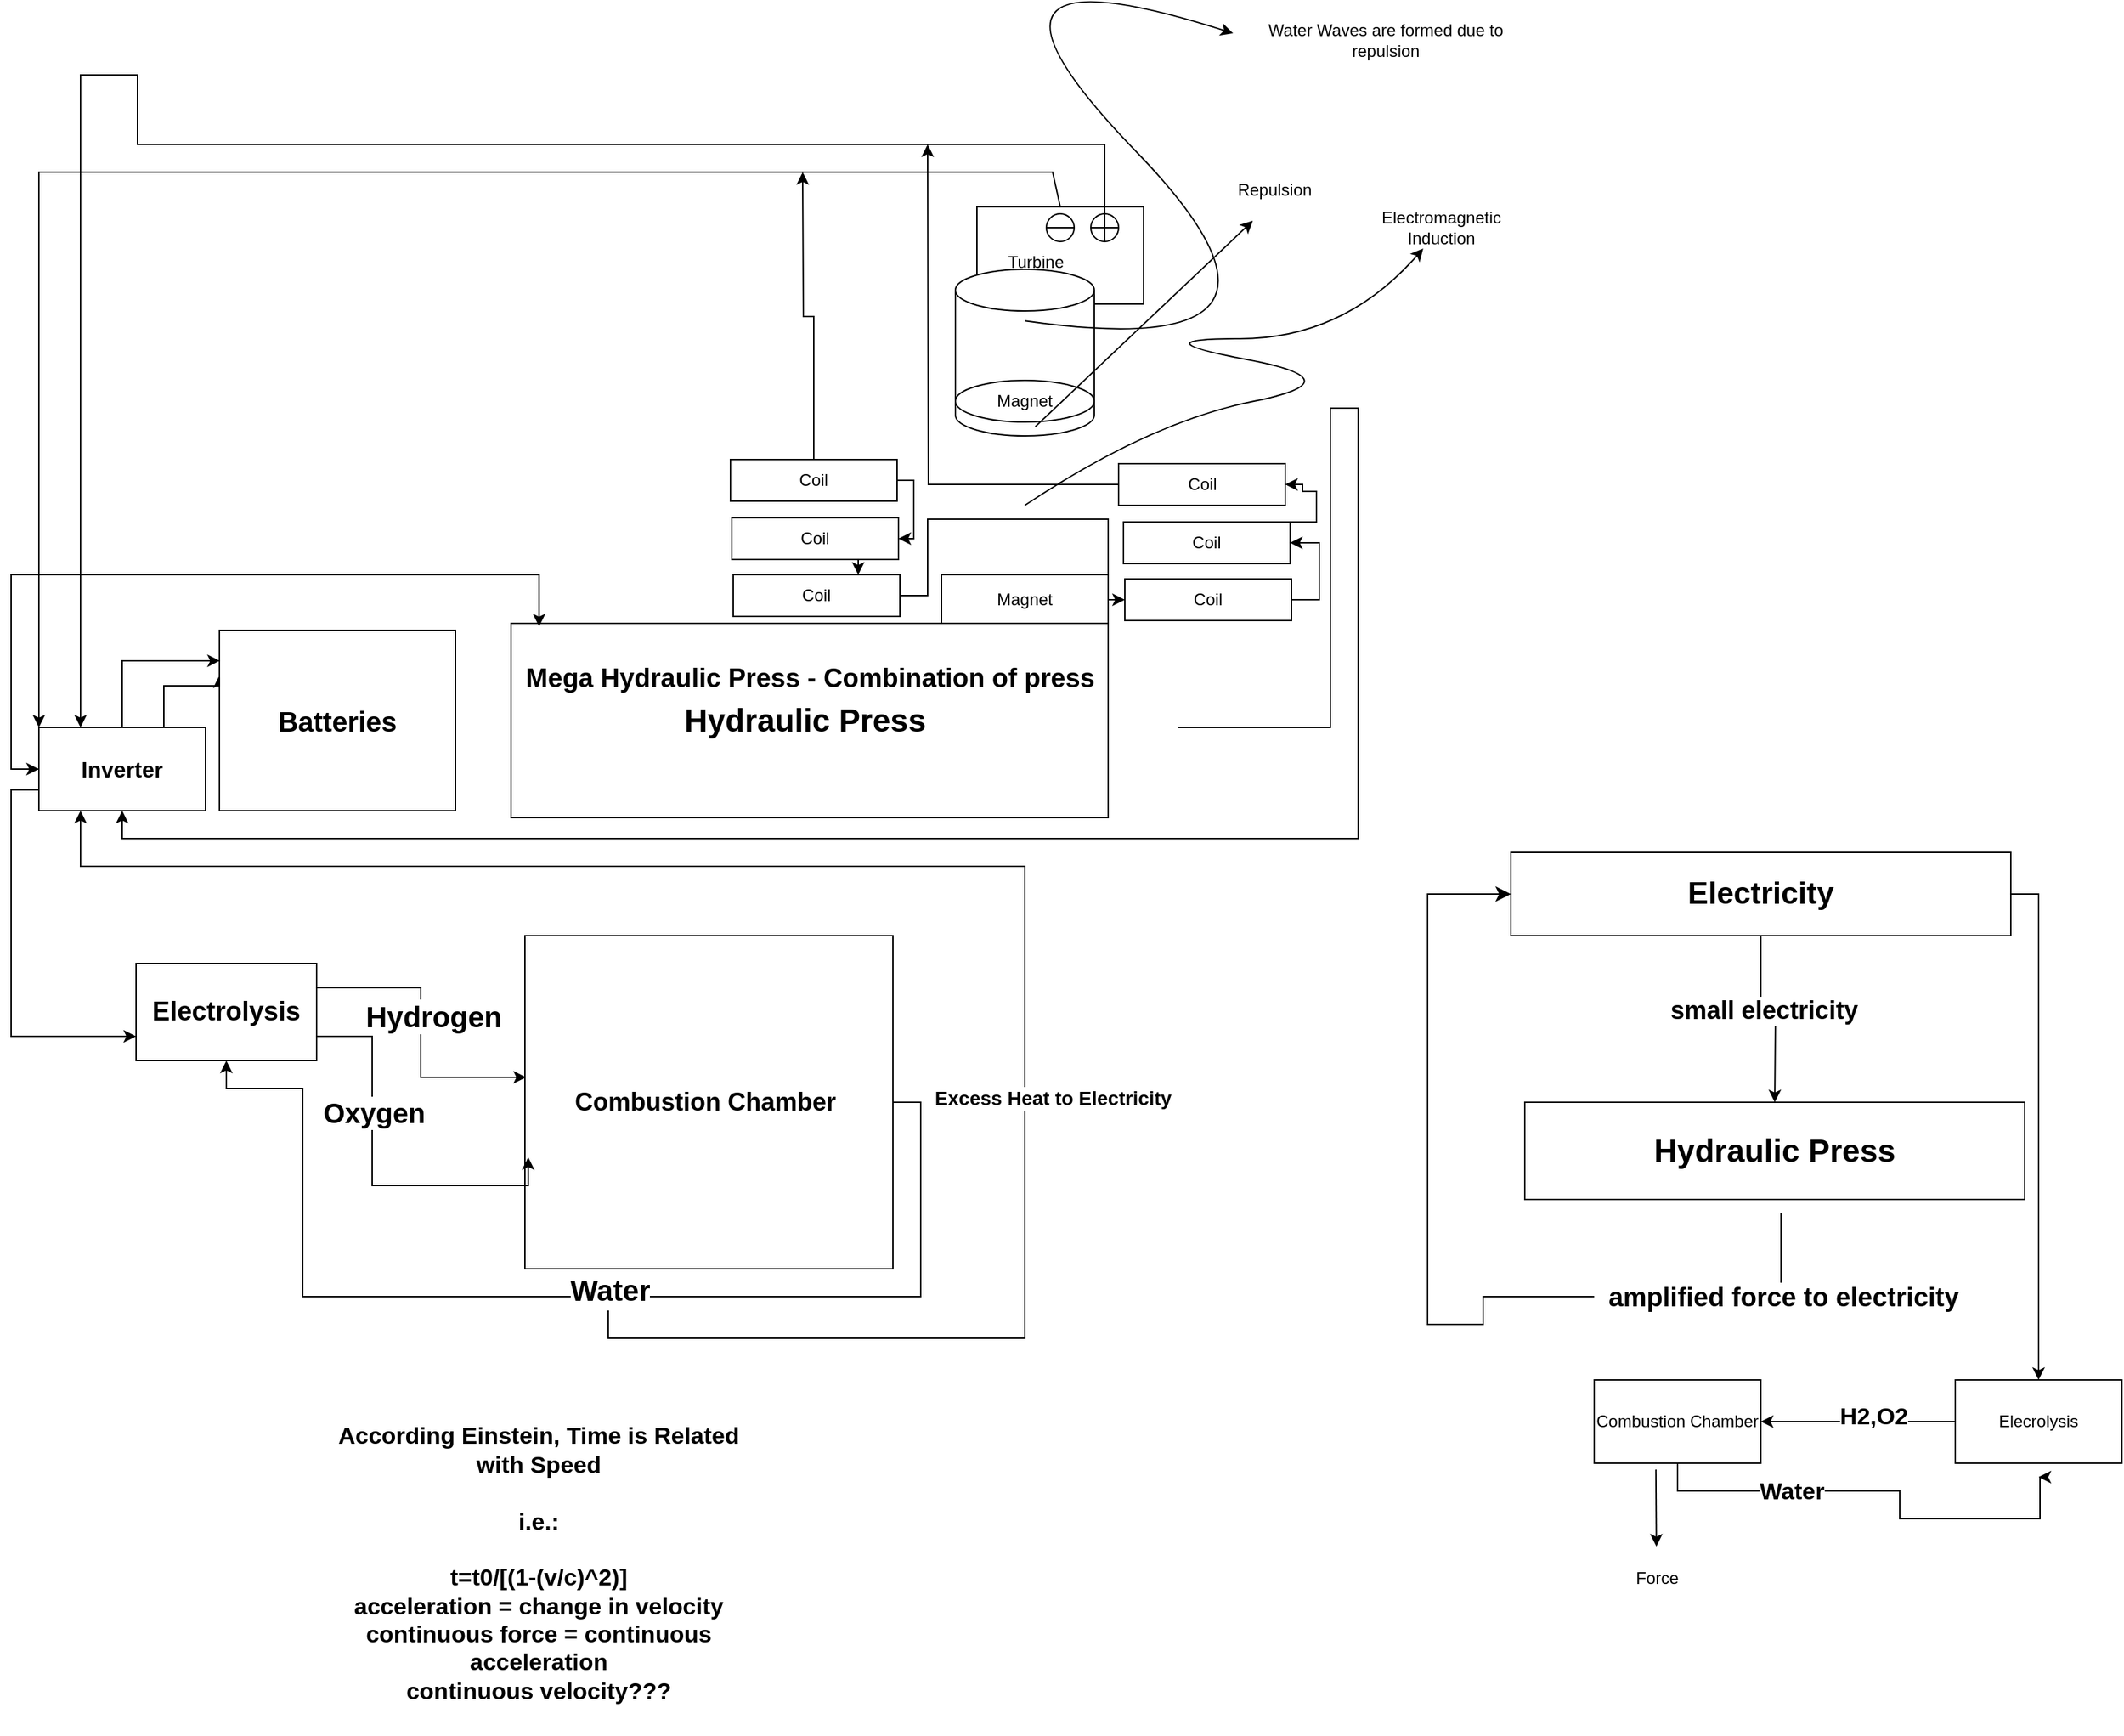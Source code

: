 <mxfile version="24.8.3">
  <diagram name="Page-1" id="2D8Vv_3_tKDDB8Elc4z0">
    <mxGraphModel dx="2575" dy="2495" grid="1" gridSize="10" guides="1" tooltips="1" connect="1" arrows="1" fold="1" page="1" pageScale="1" pageWidth="850" pageHeight="1100" math="0" shadow="0">
      <root>
        <mxCell id="0" />
        <mxCell id="1" parent="0" />
        <mxCell id="A7XBogqqFmFs6_UDZfgi-34" value="" style="rounded=0;whiteSpace=wrap;html=1;" vertex="1" parent="1">
          <mxGeometry x="725.5" y="-325" width="120" height="70" as="geometry" />
        </mxCell>
        <mxCell id="dqsl7YvhgvIWJ2vkpPxq-1" value="&lt;font style=&quot;font-size: 19px;&quot;&gt;&lt;b&gt;Electrolysis&lt;/b&gt;&lt;/font&gt;" style="rounded=0;whiteSpace=wrap;html=1;" parent="1" vertex="1">
          <mxGeometry x="120" y="220" width="130" height="70" as="geometry" />
        </mxCell>
        <mxCell id="dqsl7YvhgvIWJ2vkpPxq-2" value="&lt;b&gt;&lt;font style=&quot;font-size: 23px;&quot;&gt;Hydraulic Press&amp;nbsp;&lt;/font&gt;&lt;/b&gt;" style="rounded=0;whiteSpace=wrap;html=1;" parent="1" vertex="1">
          <mxGeometry x="390" y="-25" width="430" height="140" as="geometry" />
        </mxCell>
        <mxCell id="dqsl7YvhgvIWJ2vkpPxq-5" style="edgeStyle=orthogonalEdgeStyle;rounded=0;orthogonalLoop=1;jettySize=auto;html=1;exitX=0.75;exitY=0;exitDx=0;exitDy=0;entryX=0;entryY=0.25;entryDx=0;entryDy=0;" parent="1" source="dqsl7YvhgvIWJ2vkpPxq-3" target="dqsl7YvhgvIWJ2vkpPxq-4" edge="1">
          <mxGeometry relative="1" as="geometry">
            <Array as="points">
              <mxPoint x="140" y="20" />
              <mxPoint x="180" y="20" />
            </Array>
          </mxGeometry>
        </mxCell>
        <mxCell id="dqsl7YvhgvIWJ2vkpPxq-9" style="edgeStyle=orthogonalEdgeStyle;rounded=0;orthogonalLoop=1;jettySize=auto;html=1;exitX=0;exitY=0.5;exitDx=0;exitDy=0;entryX=0.047;entryY=0.016;entryDx=0;entryDy=0;entryPerimeter=0;" parent="1" source="dqsl7YvhgvIWJ2vkpPxq-3" target="dqsl7YvhgvIWJ2vkpPxq-2" edge="1">
          <mxGeometry relative="1" as="geometry">
            <mxPoint x="370" y="-120" as="targetPoint" />
            <Array as="points">
              <mxPoint x="30" y="80" />
              <mxPoint x="30" y="-60" />
              <mxPoint x="410" y="-60" />
            </Array>
          </mxGeometry>
        </mxCell>
        <mxCell id="dqsl7YvhgvIWJ2vkpPxq-12" style="edgeStyle=orthogonalEdgeStyle;rounded=0;orthogonalLoop=1;jettySize=auto;html=1;exitX=0;exitY=0.75;exitDx=0;exitDy=0;entryX=0;entryY=0.75;entryDx=0;entryDy=0;" parent="1" source="dqsl7YvhgvIWJ2vkpPxq-3" target="dqsl7YvhgvIWJ2vkpPxq-1" edge="1">
          <mxGeometry relative="1" as="geometry" />
        </mxCell>
        <mxCell id="dqsl7YvhgvIWJ2vkpPxq-3" value="&lt;b&gt;&lt;font style=&quot;font-size: 16px;&quot;&gt;Inverter&lt;/font&gt;&lt;/b&gt;" style="rounded=0;whiteSpace=wrap;html=1;" parent="1" vertex="1">
          <mxGeometry x="50" y="50" width="120" height="60" as="geometry" />
        </mxCell>
        <mxCell id="dqsl7YvhgvIWJ2vkpPxq-4" value="&lt;b&gt;&lt;font style=&quot;font-size: 20px;&quot;&gt;Batteries&lt;/font&gt;&lt;/b&gt;" style="rounded=0;whiteSpace=wrap;html=1;" parent="1" vertex="1">
          <mxGeometry x="180" y="-20" width="170" height="130" as="geometry" />
        </mxCell>
        <mxCell id="dqsl7YvhgvIWJ2vkpPxq-6" style="edgeStyle=orthogonalEdgeStyle;rounded=0;orthogonalLoop=1;jettySize=auto;html=1;exitX=0.5;exitY=0;exitDx=0;exitDy=0;entryX=0.002;entryY=0.169;entryDx=0;entryDy=0;entryPerimeter=0;" parent="1" source="dqsl7YvhgvIWJ2vkpPxq-3" target="dqsl7YvhgvIWJ2vkpPxq-4" edge="1">
          <mxGeometry relative="1" as="geometry" />
        </mxCell>
        <mxCell id="dqsl7YvhgvIWJ2vkpPxq-18" style="edgeStyle=orthogonalEdgeStyle;rounded=0;orthogonalLoop=1;jettySize=auto;html=1;exitX=1;exitY=0.5;exitDx=0;exitDy=0;entryX=0.5;entryY=1;entryDx=0;entryDy=0;" parent="1" source="dqsl7YvhgvIWJ2vkpPxq-14" target="dqsl7YvhgvIWJ2vkpPxq-1" edge="1">
          <mxGeometry relative="1" as="geometry">
            <Array as="points">
              <mxPoint x="685" y="320" />
              <mxPoint x="685" y="460" />
              <mxPoint x="240" y="460" />
              <mxPoint x="240" y="310" />
              <mxPoint x="185" y="310" />
            </Array>
          </mxGeometry>
        </mxCell>
        <mxCell id="dqsl7YvhgvIWJ2vkpPxq-23" value="&lt;b&gt;&lt;font style=&quot;font-size: 21px;&quot;&gt;Water&lt;/font&gt;&lt;/b&gt;" style="edgeLabel;html=1;align=center;verticalAlign=middle;resizable=0;points=[];" parent="dqsl7YvhgvIWJ2vkpPxq-18" vertex="1" connectable="0">
          <mxGeometry x="-0.075" y="-5" relative="1" as="geometry">
            <mxPoint as="offset" />
          </mxGeometry>
        </mxCell>
        <mxCell id="dqsl7YvhgvIWJ2vkpPxq-14" value="&lt;b&gt;&lt;font style=&quot;font-size: 18px;&quot;&gt;Combustion Chamber&amp;nbsp;&lt;/font&gt;&lt;/b&gt;" style="rounded=0;whiteSpace=wrap;html=1;" parent="1" vertex="1">
          <mxGeometry x="400" y="200" width="265" height="240" as="geometry" />
        </mxCell>
        <mxCell id="dqsl7YvhgvIWJ2vkpPxq-16" style="edgeStyle=orthogonalEdgeStyle;rounded=0;orthogonalLoop=1;jettySize=auto;html=1;exitX=1;exitY=0.25;exitDx=0;exitDy=0;entryX=0.003;entryY=0.425;entryDx=0;entryDy=0;entryPerimeter=0;" parent="1" source="dqsl7YvhgvIWJ2vkpPxq-1" target="dqsl7YvhgvIWJ2vkpPxq-14" edge="1">
          <mxGeometry relative="1" as="geometry" />
        </mxCell>
        <mxCell id="dqsl7YvhgvIWJ2vkpPxq-21" value="Hydrogen" style="edgeLabel;html=1;align=center;verticalAlign=middle;resizable=0;points=[];fontStyle=1;fontSize=21;" parent="dqsl7YvhgvIWJ2vkpPxq-16" vertex="1" connectable="0">
          <mxGeometry x="-0.001" y="-4" relative="1" as="geometry">
            <mxPoint x="13" y="-12" as="offset" />
          </mxGeometry>
        </mxCell>
        <mxCell id="dqsl7YvhgvIWJ2vkpPxq-17" style="edgeStyle=orthogonalEdgeStyle;rounded=0;orthogonalLoop=1;jettySize=auto;html=1;exitX=1;exitY=0.75;exitDx=0;exitDy=0;entryX=0.009;entryY=0.665;entryDx=0;entryDy=0;entryPerimeter=0;" parent="1" source="dqsl7YvhgvIWJ2vkpPxq-1" target="dqsl7YvhgvIWJ2vkpPxq-14" edge="1">
          <mxGeometry relative="1" as="geometry">
            <Array as="points">
              <mxPoint x="290" y="273" />
              <mxPoint x="290" y="380" />
            </Array>
          </mxGeometry>
        </mxCell>
        <mxCell id="dqsl7YvhgvIWJ2vkpPxq-22" value="&lt;b&gt;&lt;font style=&quot;font-size: 20px;&quot;&gt;Oxygen&lt;/font&gt;&lt;/b&gt;" style="edgeLabel;html=1;align=center;verticalAlign=middle;resizable=0;points=[];" parent="dqsl7YvhgvIWJ2vkpPxq-17" vertex="1" connectable="0">
          <mxGeometry x="-0.333" y="1" relative="1" as="geometry">
            <mxPoint y="1" as="offset" />
          </mxGeometry>
        </mxCell>
        <mxCell id="dqsl7YvhgvIWJ2vkpPxq-19" value="&lt;b&gt;&lt;font style=&quot;font-size: 19px;&quot;&gt;Mega Hydraulic Press - Combination of press&lt;/font&gt;&lt;/b&gt;" style="text;html=1;align=center;verticalAlign=middle;resizable=0;points=[];autosize=1;strokeColor=none;fillColor=none;" parent="1" vertex="1">
          <mxGeometry x="390" y="-5" width="430" height="40" as="geometry" />
        </mxCell>
        <mxCell id="dqsl7YvhgvIWJ2vkpPxq-27" style="edgeStyle=orthogonalEdgeStyle;rounded=0;orthogonalLoop=1;jettySize=auto;html=1;exitX=0.5;exitY=1;exitDx=0;exitDy=0;" parent="1" source="dqsl7YvhgvIWJ2vkpPxq-26" edge="1">
          <mxGeometry relative="1" as="geometry">
            <mxPoint x="1300" y="320" as="targetPoint" />
          </mxGeometry>
        </mxCell>
        <mxCell id="dqsl7YvhgvIWJ2vkpPxq-30" value="&lt;b&gt;&lt;font style=&quot;font-size: 18px;&quot;&gt;small electricity&lt;/font&gt;&lt;/b&gt;" style="edgeLabel;html=1;align=center;verticalAlign=middle;resizable=0;points=[];" parent="dqsl7YvhgvIWJ2vkpPxq-27" vertex="1" connectable="0">
          <mxGeometry x="-0.061" y="6" relative="1" as="geometry">
            <mxPoint as="offset" />
          </mxGeometry>
        </mxCell>
        <mxCell id="dqsl7YvhgvIWJ2vkpPxq-34" style="edgeStyle=orthogonalEdgeStyle;rounded=0;orthogonalLoop=1;jettySize=auto;html=1;exitX=1;exitY=0.5;exitDx=0;exitDy=0;" parent="1" source="dqsl7YvhgvIWJ2vkpPxq-26" target="dqsl7YvhgvIWJ2vkpPxq-35" edge="1">
          <mxGeometry relative="1" as="geometry">
            <mxPoint x="1490" y="500" as="targetPoint" />
          </mxGeometry>
        </mxCell>
        <mxCell id="dqsl7YvhgvIWJ2vkpPxq-26" value="&lt;b&gt;&lt;font style=&quot;font-size: 22px;&quot;&gt;Electricity&lt;/font&gt;&lt;/b&gt;" style="rounded=0;whiteSpace=wrap;html=1;" parent="1" vertex="1">
          <mxGeometry x="1110" y="140" width="360" height="60" as="geometry" />
        </mxCell>
        <mxCell id="dqsl7YvhgvIWJ2vkpPxq-31" style="edgeStyle=orthogonalEdgeStyle;rounded=0;orthogonalLoop=1;jettySize=auto;html=1;exitX=0.5;exitY=1;exitDx=0;exitDy=0;" parent="1" edge="1">
          <mxGeometry relative="1" as="geometry">
            <mxPoint x="1304.5" y="460" as="targetPoint" />
            <mxPoint x="1304.5" y="400" as="sourcePoint" />
          </mxGeometry>
        </mxCell>
        <mxCell id="dqsl7YvhgvIWJ2vkpPxq-32" value="&lt;b&gt;&lt;font style=&quot;font-size: 19px;&quot;&gt;amplified force to electricity&lt;/font&gt;&lt;/b&gt;" style="edgeLabel;html=1;align=center;verticalAlign=middle;resizable=0;points=[];" parent="dqsl7YvhgvIWJ2vkpPxq-31" vertex="1" connectable="0">
          <mxGeometry x="1" y="2" relative="1" as="geometry">
            <mxPoint x="-1" y="1" as="offset" />
          </mxGeometry>
        </mxCell>
        <mxCell id="dqsl7YvhgvIWJ2vkpPxq-29" value="&lt;b&gt;&lt;font style=&quot;font-size: 23px;&quot;&gt;Hydraulic Press&lt;/font&gt;&lt;/b&gt;" style="rounded=0;whiteSpace=wrap;html=1;" parent="1" vertex="1">
          <mxGeometry x="1120" y="320" width="360" height="70" as="geometry" />
        </mxCell>
        <mxCell id="dqsl7YvhgvIWJ2vkpPxq-33" value="" style="edgeStyle=segmentEdgeStyle;endArrow=classic;html=1;curved=0;rounded=0;endSize=8;startSize=8;sourcePerimeterSpacing=0;targetPerimeterSpacing=0;entryX=0;entryY=0.5;entryDx=0;entryDy=0;" parent="1" target="dqsl7YvhgvIWJ2vkpPxq-26" edge="1">
          <mxGeometry width="100" relative="1" as="geometry">
            <mxPoint x="1170" y="460" as="sourcePoint" />
            <mxPoint x="1220" y="480" as="targetPoint" />
            <Array as="points">
              <mxPoint x="1090" y="480" />
              <mxPoint x="1050" y="480" />
              <mxPoint x="1050" y="170" />
            </Array>
          </mxGeometry>
        </mxCell>
        <mxCell id="dqsl7YvhgvIWJ2vkpPxq-36" style="edgeStyle=orthogonalEdgeStyle;rounded=0;orthogonalLoop=1;jettySize=auto;html=1;exitX=0;exitY=0.5;exitDx=0;exitDy=0;" parent="1" source="dqsl7YvhgvIWJ2vkpPxq-35" target="dqsl7YvhgvIWJ2vkpPxq-37" edge="1">
          <mxGeometry relative="1" as="geometry">
            <mxPoint x="1340" y="550" as="targetPoint" />
          </mxGeometry>
        </mxCell>
        <mxCell id="dqsl7YvhgvIWJ2vkpPxq-38" value="&lt;b&gt;&lt;font style=&quot;font-size: 17px;&quot;&gt;H2,O2&lt;/font&gt;&lt;/b&gt;" style="edgeLabel;html=1;align=center;verticalAlign=middle;resizable=0;points=[];" parent="dqsl7YvhgvIWJ2vkpPxq-36" vertex="1" connectable="0">
          <mxGeometry x="-0.147" y="-3" relative="1" as="geometry">
            <mxPoint as="offset" />
          </mxGeometry>
        </mxCell>
        <mxCell id="dqsl7YvhgvIWJ2vkpPxq-35" value="Elecrolysis" style="rounded=0;whiteSpace=wrap;html=1;" parent="1" vertex="1">
          <mxGeometry x="1430" y="520" width="120" height="60" as="geometry" />
        </mxCell>
        <mxCell id="dqsl7YvhgvIWJ2vkpPxq-39" style="edgeStyle=orthogonalEdgeStyle;rounded=0;orthogonalLoop=1;jettySize=auto;html=1;exitX=0.5;exitY=1;exitDx=0;exitDy=0;" parent="1" source="dqsl7YvhgvIWJ2vkpPxq-37" edge="1">
          <mxGeometry relative="1" as="geometry">
            <mxPoint x="1490" y="590" as="targetPoint" />
            <Array as="points">
              <mxPoint x="1230" y="600" />
              <mxPoint x="1390" y="600" />
              <mxPoint x="1390" y="620" />
              <mxPoint x="1491" y="620" />
            </Array>
          </mxGeometry>
        </mxCell>
        <mxCell id="dqsl7YvhgvIWJ2vkpPxq-40" value="&lt;b&gt;&lt;font style=&quot;font-size: 17px;&quot;&gt;Water&lt;/font&gt;&lt;/b&gt;" style="edgeLabel;html=1;align=center;verticalAlign=middle;resizable=0;points=[];" parent="dqsl7YvhgvIWJ2vkpPxq-39" vertex="1" connectable="0">
          <mxGeometry x="-0.386" y="-1" relative="1" as="geometry">
            <mxPoint as="offset" />
          </mxGeometry>
        </mxCell>
        <mxCell id="dqsl7YvhgvIWJ2vkpPxq-37" value="Combustion Chamber" style="rounded=0;whiteSpace=wrap;html=1;" parent="1" vertex="1">
          <mxGeometry x="1170" y="520" width="120" height="60" as="geometry" />
        </mxCell>
        <mxCell id="dqsl7YvhgvIWJ2vkpPxq-44" value="" style="edgeStyle=none;orthogonalLoop=1;jettySize=auto;html=1;rounded=0;entryX=0.25;entryY=1;entryDx=0;entryDy=0;" parent="1" target="dqsl7YvhgvIWJ2vkpPxq-3" edge="1">
          <mxGeometry width="100" relative="1" as="geometry">
            <mxPoint x="460" y="470" as="sourcePoint" />
            <mxPoint x="80" y="150" as="targetPoint" />
            <Array as="points">
              <mxPoint x="460" y="490" />
              <mxPoint x="680" y="490" />
              <mxPoint x="760" y="490" />
              <mxPoint x="760" y="150" />
              <mxPoint x="80" y="150" />
            </Array>
          </mxGeometry>
        </mxCell>
        <mxCell id="dqsl7YvhgvIWJ2vkpPxq-45" value="&lt;b&gt;&lt;font style=&quot;font-size: 14px;&quot;&gt;Excess Heat to Electricity&lt;/font&gt;&lt;/b&gt;" style="edgeLabel;html=1;align=center;verticalAlign=middle;resizable=0;points=[];" parent="dqsl7YvhgvIWJ2vkpPxq-44" vertex="1" connectable="0">
          <mxGeometry x="-0.285" y="2" relative="1" as="geometry">
            <mxPoint x="22" as="offset" />
          </mxGeometry>
        </mxCell>
        <mxCell id="dqsl7YvhgvIWJ2vkpPxq-46" value="" style="edgeStyle=none;orthogonalLoop=1;jettySize=auto;html=1;rounded=0;exitX=0.37;exitY=1.076;exitDx=0;exitDy=0;exitPerimeter=0;" parent="1" source="dqsl7YvhgvIWJ2vkpPxq-37" edge="1">
          <mxGeometry width="100" relative="1" as="geometry">
            <mxPoint x="1180" y="610" as="sourcePoint" />
            <mxPoint x="1214.789" y="640" as="targetPoint" />
            <Array as="points" />
          </mxGeometry>
        </mxCell>
        <mxCell id="dqsl7YvhgvIWJ2vkpPxq-48" value="Force" style="text;html=1;align=center;verticalAlign=middle;resizable=0;points=[];autosize=1;strokeColor=none;fillColor=none;" parent="1" vertex="1">
          <mxGeometry x="1190" y="648" width="50" height="30" as="geometry" />
        </mxCell>
        <mxCell id="dqsl7YvhgvIWJ2vkpPxq-49" value="&lt;b style=&quot;font-size: 17px;&quot;&gt;&lt;font style=&quot;font-size: 17px;&quot;&gt;According Einstein, Time is Related with Speed&lt;/font&gt;&lt;/b&gt;&lt;div style=&quot;font-size: 17px;&quot;&gt;&lt;b&gt;&lt;font style=&quot;font-size: 17px;&quot;&gt;&lt;br&gt;&lt;/font&gt;&lt;/b&gt;&lt;/div&gt;&lt;div style=&quot;font-size: 17px;&quot;&gt;&lt;b&gt;&lt;font style=&quot;font-size: 17px;&quot;&gt;i.e.:&lt;/font&gt;&lt;/b&gt;&lt;/div&gt;&lt;div style=&quot;font-size: 17px;&quot;&gt;&lt;b&gt;&lt;font style=&quot;font-size: 17px;&quot;&gt;&lt;br&gt;&lt;/font&gt;&lt;/b&gt;&lt;/div&gt;&lt;div style=&quot;font-size: 17px;&quot;&gt;&lt;b&gt;&lt;font style=&quot;font-size: 17px;&quot;&gt;t=t0/[(1-(v/c)^2)]&lt;/font&gt;&lt;/b&gt;&lt;/div&gt;&lt;div style=&quot;font-size: 17px;&quot;&gt;&lt;b&gt;&lt;font style=&quot;font-size: 17px;&quot;&gt;acceleration = change in velocity&lt;/font&gt;&lt;/b&gt;&lt;/div&gt;&lt;div style=&quot;font-size: 17px;&quot;&gt;&lt;b&gt;&lt;font style=&quot;font-size: 17px;&quot;&gt;continuous force = continuous acceleration&lt;/font&gt;&lt;/b&gt;&lt;/div&gt;&lt;div style=&quot;font-size: 17px;&quot;&gt;&lt;b&gt;&lt;font style=&quot;font-size: 17px;&quot;&gt;continuous velocity???&lt;/font&gt;&lt;/b&gt;&lt;/div&gt;&lt;div style=&quot;font-size: 17px;&quot;&gt;&lt;b style=&quot;&quot;&gt;&lt;font style=&quot;font-size: 17px;&quot;&gt;&amp;nbsp;&amp;nbsp;&lt;/font&gt;&lt;/b&gt;&lt;/div&gt;" style="text;html=1;align=center;verticalAlign=middle;whiteSpace=wrap;rounded=0;" parent="1" vertex="1">
          <mxGeometry x="250" y="573" width="320" height="180" as="geometry" />
        </mxCell>
        <mxCell id="dqsl7YvhgvIWJ2vkpPxq-51" value="" style="endArrow=classic;html=1;rounded=0;entryX=0;entryY=0.5;entryDx=0;entryDy=0;" parent="1" target="dqsl7YvhgvIWJ2vkpPxq-3" edge="1">
          <mxGeometry width="50" height="50" relative="1" as="geometry">
            <mxPoint x="30" y="80" as="sourcePoint" />
            <mxPoint x="80" y="30" as="targetPoint" />
          </mxGeometry>
        </mxCell>
        <mxCell id="A7XBogqqFmFs6_UDZfgi-2" value="" style="edgeStyle=orthogonalEdgeStyle;rounded=0;orthogonalLoop=1;jettySize=auto;html=1;entryX=0.5;entryY=1;entryDx=0;entryDy=0;" edge="1" parent="1" target="dqsl7YvhgvIWJ2vkpPxq-3">
          <mxGeometry relative="1" as="geometry">
            <mxPoint x="870" y="50" as="sourcePoint" />
            <mxPoint x="110" y="110" as="targetPoint" />
            <Array as="points">
              <mxPoint x="980" y="50" />
              <mxPoint x="980" y="-180" />
              <mxPoint x="1000" y="-180" />
              <mxPoint x="1000" y="130" />
              <mxPoint x="110" y="130" />
            </Array>
          </mxGeometry>
        </mxCell>
        <mxCell id="A7XBogqqFmFs6_UDZfgi-1" value="Magnet" style="rounded=0;whiteSpace=wrap;html=1;" vertex="1" parent="1">
          <mxGeometry x="700" y="-60" width="120" height="35" as="geometry" />
        </mxCell>
        <mxCell id="A7XBogqqFmFs6_UDZfgi-25" style="edgeStyle=orthogonalEdgeStyle;rounded=0;orthogonalLoop=1;jettySize=auto;html=1;exitX=1;exitY=0.5;exitDx=0;exitDy=0;entryX=0;entryY=0.5;entryDx=0;entryDy=0;" edge="1" parent="1" source="A7XBogqqFmFs6_UDZfgi-4" target="A7XBogqqFmFs6_UDZfgi-8">
          <mxGeometry relative="1" as="geometry">
            <mxPoint x="700" y="-100" as="targetPoint" />
            <Array as="points">
              <mxPoint x="690" y="-45" />
              <mxPoint x="690" y="-100" />
              <mxPoint x="820" y="-100" />
              <mxPoint x="820" y="-42" />
            </Array>
          </mxGeometry>
        </mxCell>
        <mxCell id="A7XBogqqFmFs6_UDZfgi-4" value="Coil" style="rounded=0;whiteSpace=wrap;html=1;" vertex="1" parent="1">
          <mxGeometry x="550" y="-60" width="120" height="30" as="geometry" />
        </mxCell>
        <mxCell id="A7XBogqqFmFs6_UDZfgi-24" style="edgeStyle=orthogonalEdgeStyle;rounded=0;orthogonalLoop=1;jettySize=auto;html=1;exitX=1;exitY=1;exitDx=0;exitDy=0;entryX=0.75;entryY=0;entryDx=0;entryDy=0;" edge="1" parent="1" source="A7XBogqqFmFs6_UDZfgi-6" target="A7XBogqqFmFs6_UDZfgi-4">
          <mxGeometry relative="1" as="geometry" />
        </mxCell>
        <mxCell id="A7XBogqqFmFs6_UDZfgi-6" value="Coil" style="rounded=0;whiteSpace=wrap;html=1;" vertex="1" parent="1">
          <mxGeometry x="549" y="-101" width="120" height="30" as="geometry" />
        </mxCell>
        <mxCell id="A7XBogqqFmFs6_UDZfgi-23" style="edgeStyle=orthogonalEdgeStyle;rounded=0;orthogonalLoop=1;jettySize=auto;html=1;exitX=1;exitY=0.5;exitDx=0;exitDy=0;entryX=1;entryY=0.5;entryDx=0;entryDy=0;" edge="1" parent="1" source="A7XBogqqFmFs6_UDZfgi-7" target="A7XBogqqFmFs6_UDZfgi-6">
          <mxGeometry relative="1" as="geometry">
            <Array as="points">
              <mxPoint x="680" y="-128" />
              <mxPoint x="680" y="-86" />
            </Array>
          </mxGeometry>
        </mxCell>
        <mxCell id="A7XBogqqFmFs6_UDZfgi-36" style="edgeStyle=orthogonalEdgeStyle;rounded=0;orthogonalLoop=1;jettySize=auto;html=1;exitX=0.5;exitY=0;exitDx=0;exitDy=0;" edge="1" parent="1" source="A7XBogqqFmFs6_UDZfgi-7">
          <mxGeometry relative="1" as="geometry">
            <mxPoint x="600" y="-350" as="targetPoint" />
          </mxGeometry>
        </mxCell>
        <mxCell id="A7XBogqqFmFs6_UDZfgi-7" value="Coil" style="rounded=0;whiteSpace=wrap;html=1;" vertex="1" parent="1">
          <mxGeometry x="548" y="-143" width="120" height="30" as="geometry" />
        </mxCell>
        <mxCell id="A7XBogqqFmFs6_UDZfgi-26" style="edgeStyle=orthogonalEdgeStyle;rounded=0;orthogonalLoop=1;jettySize=auto;html=1;exitX=1;exitY=0.5;exitDx=0;exitDy=0;entryX=1;entryY=0.5;entryDx=0;entryDy=0;" edge="1" parent="1" source="A7XBogqqFmFs6_UDZfgi-8" target="A7XBogqqFmFs6_UDZfgi-9">
          <mxGeometry relative="1" as="geometry" />
        </mxCell>
        <mxCell id="A7XBogqqFmFs6_UDZfgi-8" value="Coil" style="rounded=0;whiteSpace=wrap;html=1;" vertex="1" parent="1">
          <mxGeometry x="832" y="-57" width="120" height="30" as="geometry" />
        </mxCell>
        <mxCell id="A7XBogqqFmFs6_UDZfgi-27" style="edgeStyle=orthogonalEdgeStyle;rounded=0;orthogonalLoop=1;jettySize=auto;html=1;exitX=1;exitY=0;exitDx=0;exitDy=0;entryX=1;entryY=0.5;entryDx=0;entryDy=0;" edge="1" parent="1" source="A7XBogqqFmFs6_UDZfgi-9" target="A7XBogqqFmFs6_UDZfgi-10">
          <mxGeometry relative="1" as="geometry">
            <Array as="points">
              <mxPoint x="970" y="-98" />
              <mxPoint x="970" y="-120" />
              <mxPoint x="960" y="-120" />
              <mxPoint x="960" y="-125" />
            </Array>
          </mxGeometry>
        </mxCell>
        <mxCell id="A7XBogqqFmFs6_UDZfgi-9" value="Coil" style="rounded=0;whiteSpace=wrap;html=1;" vertex="1" parent="1">
          <mxGeometry x="831" y="-98" width="120" height="30" as="geometry" />
        </mxCell>
        <mxCell id="A7XBogqqFmFs6_UDZfgi-37" style="edgeStyle=orthogonalEdgeStyle;rounded=0;orthogonalLoop=1;jettySize=auto;html=1;exitX=0;exitY=0.5;exitDx=0;exitDy=0;" edge="1" parent="1" source="A7XBogqqFmFs6_UDZfgi-10">
          <mxGeometry relative="1" as="geometry">
            <mxPoint x="690" y="-370" as="targetPoint" />
          </mxGeometry>
        </mxCell>
        <mxCell id="A7XBogqqFmFs6_UDZfgi-10" value="Coil" style="rounded=0;whiteSpace=wrap;html=1;" vertex="1" parent="1">
          <mxGeometry x="827.5" y="-140" width="120" height="30" as="geometry" />
        </mxCell>
        <mxCell id="A7XBogqqFmFs6_UDZfgi-13" value="" style="shape=cylinder3;whiteSpace=wrap;html=1;boundedLbl=1;backgroundOutline=1;size=15;" vertex="1" parent="1">
          <mxGeometry x="710" y="-280" width="100" height="120" as="geometry" />
        </mxCell>
        <mxCell id="A7XBogqqFmFs6_UDZfgi-15" value="" style="ellipse;whiteSpace=wrap;html=1;" vertex="1" parent="1">
          <mxGeometry x="710" y="-200" width="100" height="30" as="geometry" />
        </mxCell>
        <mxCell id="A7XBogqqFmFs6_UDZfgi-16" value="Magnet" style="text;html=1;align=center;verticalAlign=middle;whiteSpace=wrap;rounded=0;" vertex="1" parent="1">
          <mxGeometry x="730" y="-200" width="60" height="30" as="geometry" />
        </mxCell>
        <mxCell id="A7XBogqqFmFs6_UDZfgi-17" value="" style="curved=1;endArrow=classic;html=1;rounded=0;" edge="1" parent="1" target="A7XBogqqFmFs6_UDZfgi-18">
          <mxGeometry width="50" height="50" relative="1" as="geometry">
            <mxPoint x="760" y="-110" as="sourcePoint" />
            <mxPoint x="1060" y="-310" as="targetPoint" />
            <Array as="points">
              <mxPoint x="850" y="-170" />
              <mxPoint x="1000" y="-200" />
              <mxPoint x="840" y="-230" />
              <mxPoint x="990" y="-230" />
            </Array>
          </mxGeometry>
        </mxCell>
        <mxCell id="A7XBogqqFmFs6_UDZfgi-18" value="Electromagnetic Induction" style="text;html=1;align=center;verticalAlign=middle;whiteSpace=wrap;rounded=0;" vertex="1" parent="1">
          <mxGeometry x="1030.0" y="-325" width="60" height="30" as="geometry" />
        </mxCell>
        <mxCell id="A7XBogqqFmFs6_UDZfgi-19" value="" style="endArrow=classic;html=1;rounded=0;exitX=0.625;exitY=1.114;exitDx=0;exitDy=0;exitPerimeter=0;" edge="1" parent="1" source="A7XBogqqFmFs6_UDZfgi-16" target="A7XBogqqFmFs6_UDZfgi-20">
          <mxGeometry width="50" height="50" relative="1" as="geometry">
            <mxPoint x="990" y="-180" as="sourcePoint" />
            <mxPoint x="940" y="-330" as="targetPoint" />
          </mxGeometry>
        </mxCell>
        <mxCell id="A7XBogqqFmFs6_UDZfgi-20" value="&lt;div&gt;Repulsion&lt;/div&gt;&lt;div&gt;&lt;br&gt;&lt;/div&gt;" style="text;html=1;align=center;verticalAlign=middle;whiteSpace=wrap;rounded=0;" vertex="1" parent="1">
          <mxGeometry x="910" y="-345" width="60" height="30" as="geometry" />
        </mxCell>
        <mxCell id="A7XBogqqFmFs6_UDZfgi-21" value="" style="curved=1;endArrow=classic;html=1;rounded=0;" edge="1" parent="1">
          <mxGeometry width="50" height="50" relative="1" as="geometry">
            <mxPoint x="760" y="-242.857" as="sourcePoint" />
            <mxPoint x="910" y="-450" as="targetPoint" />
            <Array as="points">
              <mxPoint x="990" y="-210" />
              <mxPoint x="690" y="-520" />
            </Array>
          </mxGeometry>
        </mxCell>
        <mxCell id="A7XBogqqFmFs6_UDZfgi-22" value="Water Waves are formed due to repulsion" style="text;html=1;align=center;verticalAlign=middle;whiteSpace=wrap;rounded=0;" vertex="1" parent="1">
          <mxGeometry x="920" y="-460" width="200" height="30" as="geometry" />
        </mxCell>
        <mxCell id="A7XBogqqFmFs6_UDZfgi-28" value="" style="endArrow=classic;html=1;rounded=0;entryX=0;entryY=0;entryDx=0;entryDy=0;exitX=0.5;exitY=0;exitDx=0;exitDy=0;" edge="1" parent="1" source="A7XBogqqFmFs6_UDZfgi-34" target="dqsl7YvhgvIWJ2vkpPxq-3">
          <mxGeometry width="50" height="50" relative="1" as="geometry">
            <mxPoint x="680" y="-270" as="sourcePoint" />
            <mxPoint x="710" y="-240" as="targetPoint" />
            <Array as="points">
              <mxPoint x="780" y="-350" />
              <mxPoint x="410" y="-350" />
              <mxPoint x="50" y="-350" />
            </Array>
          </mxGeometry>
        </mxCell>
        <mxCell id="A7XBogqqFmFs6_UDZfgi-38" style="edgeStyle=orthogonalEdgeStyle;rounded=0;orthogonalLoop=1;jettySize=auto;html=1;exitX=0.5;exitY=0;exitDx=0;exitDy=0;entryX=0.25;entryY=0;entryDx=0;entryDy=0;" edge="1" parent="1" source="A7XBogqqFmFs6_UDZfgi-29" target="dqsl7YvhgvIWJ2vkpPxq-3">
          <mxGeometry relative="1" as="geometry">
            <mxPoint x="120" y="-420" as="targetPoint" />
            <Array as="points">
              <mxPoint x="817" y="-370" />
              <mxPoint x="121" y="-370" />
              <mxPoint x="121" y="-420" />
              <mxPoint x="80" y="-420" />
            </Array>
          </mxGeometry>
        </mxCell>
        <mxCell id="A7XBogqqFmFs6_UDZfgi-29" value="" style="shape=orEllipse;perimeter=ellipsePerimeter;whiteSpace=wrap;html=1;backgroundOutline=1;" vertex="1" parent="1">
          <mxGeometry x="807.5" y="-320" width="20" height="20" as="geometry" />
        </mxCell>
        <mxCell id="A7XBogqqFmFs6_UDZfgi-30" value="" style="shape=lineEllipse;perimeter=ellipsePerimeter;whiteSpace=wrap;html=1;backgroundOutline=1;" vertex="1" parent="1">
          <mxGeometry x="775.5" y="-320" width="20" height="20" as="geometry" />
        </mxCell>
        <mxCell id="A7XBogqqFmFs6_UDZfgi-35" value="Turbine" style="text;html=1;align=center;verticalAlign=middle;whiteSpace=wrap;rounded=0;" vertex="1" parent="1">
          <mxGeometry x="737.5" y="-300" width="60" height="30" as="geometry" />
        </mxCell>
      </root>
    </mxGraphModel>
  </diagram>
</mxfile>
